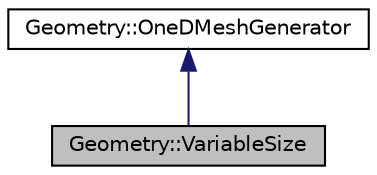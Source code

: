 digraph "Geometry::VariableSize"
{
 // LATEX_PDF_SIZE
  edge [fontname="Helvetica",fontsize="10",labelfontname="Helvetica",labelfontsize="10"];
  node [fontname="Helvetica",fontsize="10",shape=record];
  Node1 [label="Geometry::VariableSize",height=0.2,width=0.4,color="black", fillcolor="grey75", style="filled", fontcolor="black",tooltip="variable mesh size"];
  Node2 -> Node1 [dir="back",color="midnightblue",fontsize="10",style="solid",fontname="Helvetica"];
  Node2 [label="Geometry::OneDMeshGenerator",height=0.2,width=0.4,color="black", fillcolor="white", style="filled",URL="$classGeometry_1_1OneDMeshGenerator.html",tooltip="General interface."];
}
